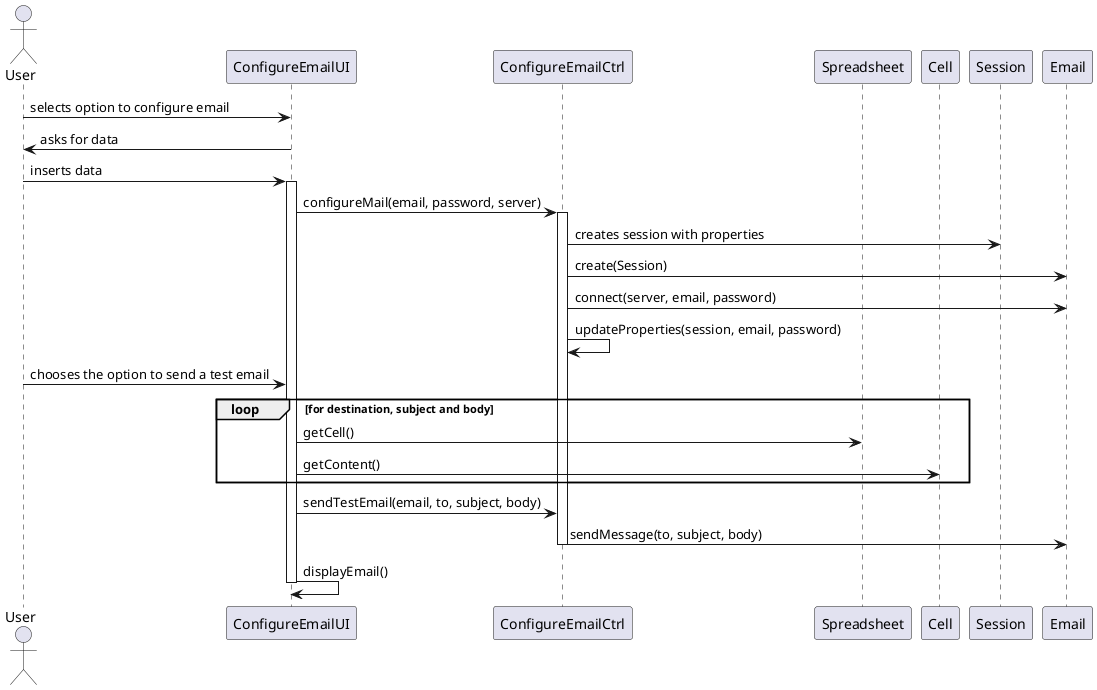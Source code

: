   @startuml doc-files/email_configuration_extension_design.png
  actor User
  participant "ConfigureEmailUI" as UI
  participant "ConfigureEmailCtrl" as ctrl
  participant "Spreadsheet" as sheet
  participant "Cell" as cell
  participant "Session" as session
  participant "Email" as email
  User -> UI : selects option to configure email
  UI -> User : asks for data
  User -> UI : inserts data
  activate UI
  UI -> ctrl : configureMail(email, password, server)
  activate ctrl
  ctrl -> session : creates session with properties
  ctrl -> email : create(Session)
  ctrl -> email : connect(server, email, password)
  ctrl -> ctrl : updateProperties(session, email, password)


  User-> UI : chooses the option to send a test email
  loop for destination, subject and body
    UI -> sheet : getCell()
    UI -> cell : getContent()
  end
  UI -> ctrl : sendTestEmail(email, to, subject, body)
  ctrl -> email : sendMessage(to, subject, body)



  deactivate ctrl
  UI -> UI : displayEmail()
  deactivate UI
  @enduml
